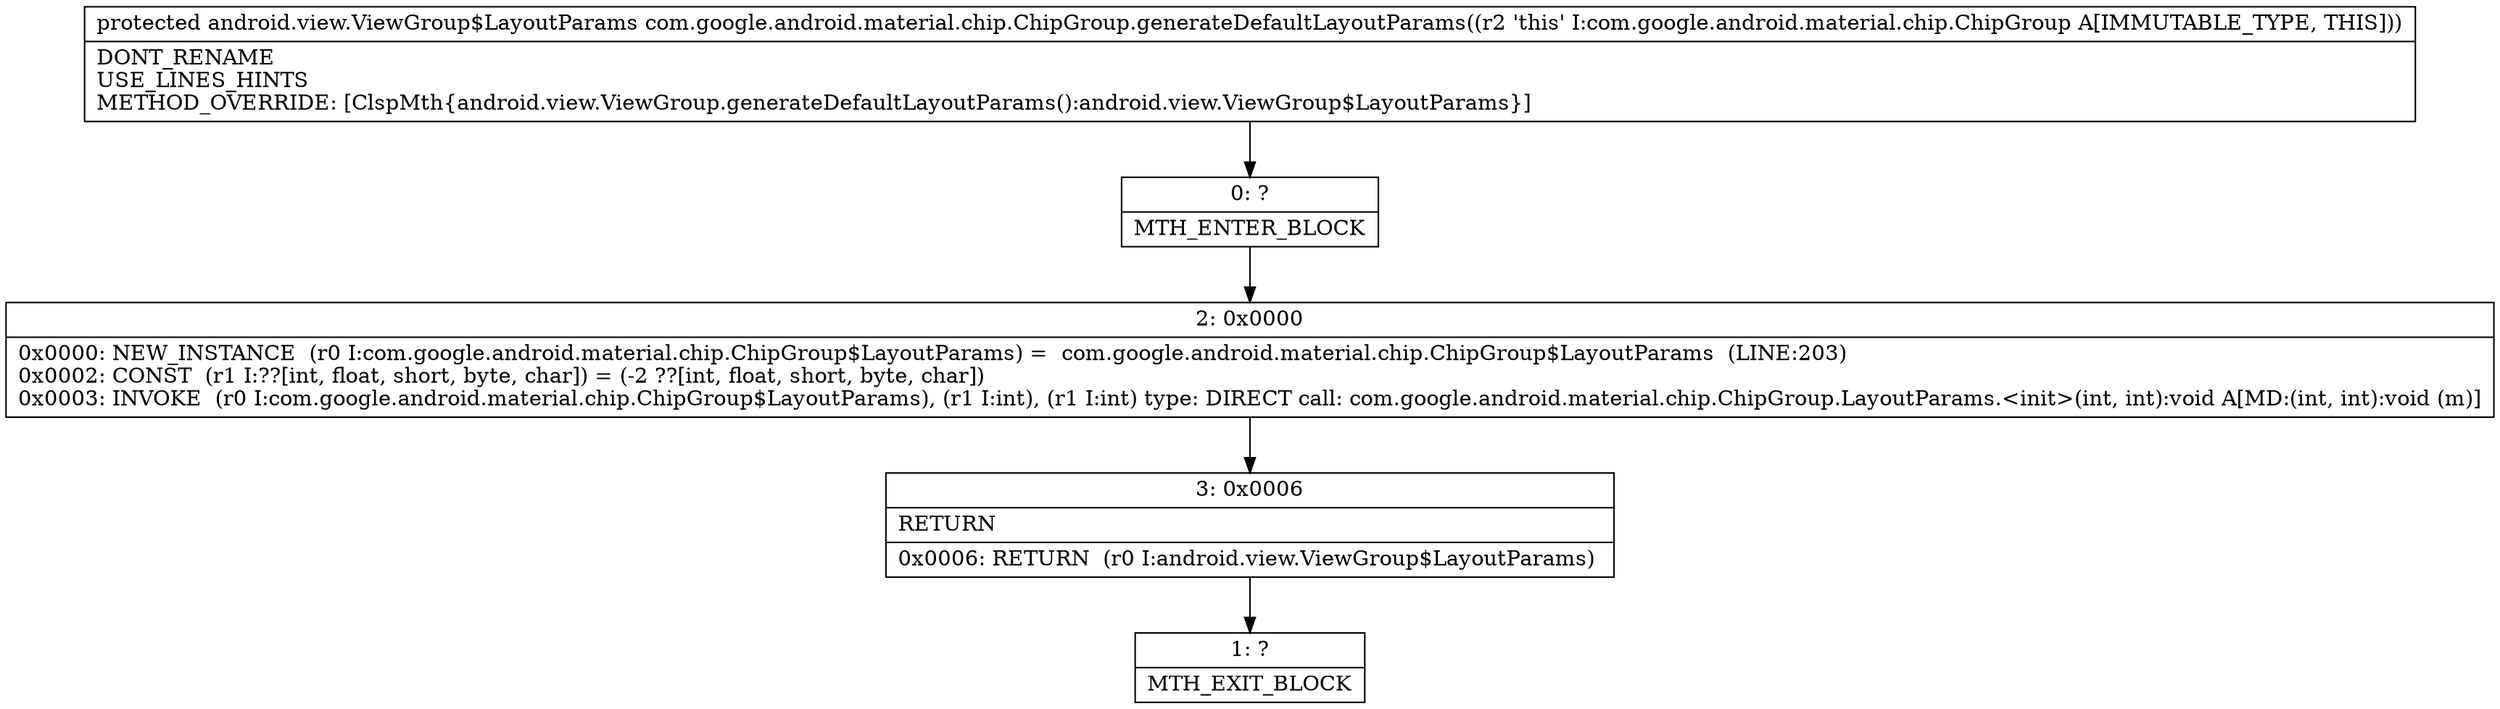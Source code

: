 digraph "CFG forcom.google.android.material.chip.ChipGroup.generateDefaultLayoutParams()Landroid\/view\/ViewGroup$LayoutParams;" {
Node_0 [shape=record,label="{0\:\ ?|MTH_ENTER_BLOCK\l}"];
Node_2 [shape=record,label="{2\:\ 0x0000|0x0000: NEW_INSTANCE  (r0 I:com.google.android.material.chip.ChipGroup$LayoutParams) =  com.google.android.material.chip.ChipGroup$LayoutParams  (LINE:203)\l0x0002: CONST  (r1 I:??[int, float, short, byte, char]) = (\-2 ??[int, float, short, byte, char]) \l0x0003: INVOKE  (r0 I:com.google.android.material.chip.ChipGroup$LayoutParams), (r1 I:int), (r1 I:int) type: DIRECT call: com.google.android.material.chip.ChipGroup.LayoutParams.\<init\>(int, int):void A[MD:(int, int):void (m)]\l}"];
Node_3 [shape=record,label="{3\:\ 0x0006|RETURN\l|0x0006: RETURN  (r0 I:android.view.ViewGroup$LayoutParams) \l}"];
Node_1 [shape=record,label="{1\:\ ?|MTH_EXIT_BLOCK\l}"];
MethodNode[shape=record,label="{protected android.view.ViewGroup$LayoutParams com.google.android.material.chip.ChipGroup.generateDefaultLayoutParams((r2 'this' I:com.google.android.material.chip.ChipGroup A[IMMUTABLE_TYPE, THIS]))  | DONT_RENAME\lUSE_LINES_HINTS\lMETHOD_OVERRIDE: [ClspMth\{android.view.ViewGroup.generateDefaultLayoutParams():android.view.ViewGroup$LayoutParams\}]\l}"];
MethodNode -> Node_0;Node_0 -> Node_2;
Node_2 -> Node_3;
Node_3 -> Node_1;
}

